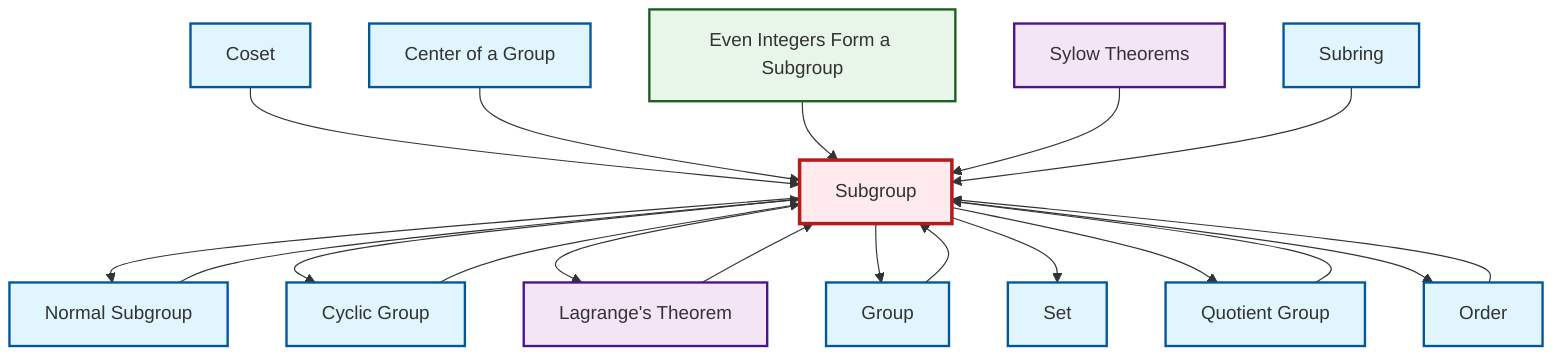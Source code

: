 graph TD
    classDef definition fill:#e1f5fe,stroke:#01579b,stroke-width:2px
    classDef theorem fill:#f3e5f5,stroke:#4a148c,stroke-width:2px
    classDef axiom fill:#fff3e0,stroke:#e65100,stroke-width:2px
    classDef example fill:#e8f5e9,stroke:#1b5e20,stroke-width:2px
    classDef current fill:#ffebee,stroke:#b71c1c,stroke-width:3px
    def-subgroup["Subgroup"]:::definition
    def-cyclic-group["Cyclic Group"]:::definition
    thm-lagrange["Lagrange's Theorem"]:::theorem
    def-subring["Subring"]:::definition
    def-coset["Coset"]:::definition
    def-group["Group"]:::definition
    thm-sylow["Sylow Theorems"]:::theorem
    def-center-of-group["Center of a Group"]:::definition
    def-quotient-group["Quotient Group"]:::definition
    def-set["Set"]:::definition
    ex-even-integers-subgroup["Even Integers Form a Subgroup"]:::example
    def-order["Order"]:::definition
    def-normal-subgroup["Normal Subgroup"]:::definition
    def-normal-subgroup --> def-subgroup
    def-coset --> def-subgroup
    def-subgroup --> def-normal-subgroup
    def-center-of-group --> def-subgroup
    def-subgroup --> def-cyclic-group
    def-order --> def-subgroup
    ex-even-integers-subgroup --> def-subgroup
    def-subgroup --> thm-lagrange
    def-subgroup --> def-group
    def-quotient-group --> def-subgroup
    thm-sylow --> def-subgroup
    def-subgroup --> def-set
    def-subgroup --> def-quotient-group
    def-group --> def-subgroup
    def-subring --> def-subgroup
    def-subgroup --> def-order
    thm-lagrange --> def-subgroup
    def-cyclic-group --> def-subgroup
    class def-subgroup current